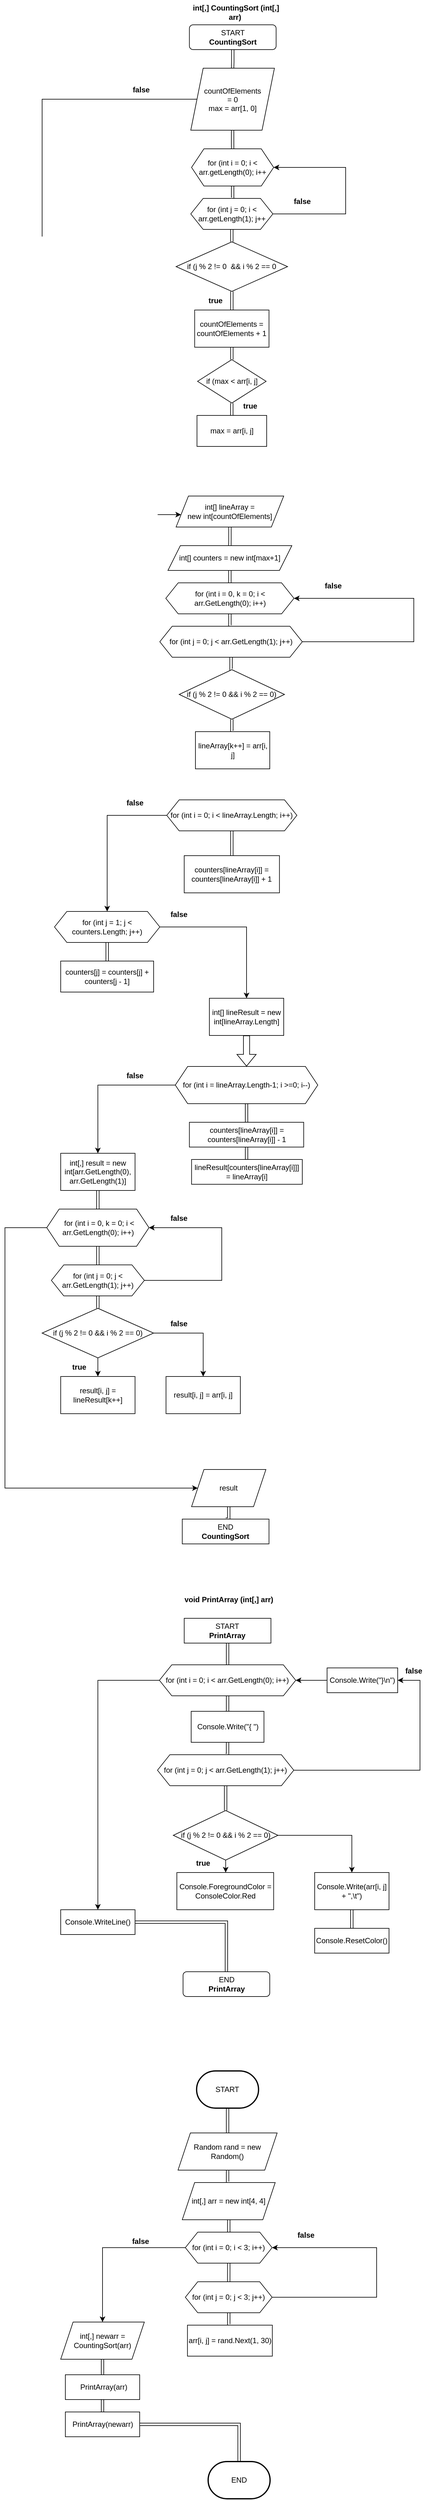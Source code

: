 <mxfile version="20.0.3" type="device"><diagram id="uYqfD_DJOf74X-HYkyuP" name="Page-1"><mxGraphModel dx="1422" dy="754" grid="1" gridSize="10" guides="1" tooltips="1" connect="1" arrows="1" fold="1" page="1" pageScale="1" pageWidth="850" pageHeight="1100" math="0" shadow="0"><root><mxCell id="0"/><mxCell id="1" parent="0"/><mxCell id="68zFbiCLC1DcUBO-N1gs-1" value="int[,] CountingSort (int[,] arr)&amp;nbsp;" style="text;html=1;strokeColor=none;fillColor=none;align=center;verticalAlign=middle;whiteSpace=wrap;rounded=0;fontStyle=1" vertex="1" parent="1"><mxGeometry x="337.75" y="40" width="150" height="40" as="geometry"/></mxCell><mxCell id="68zFbiCLC1DcUBO-N1gs-4" value="" style="edgeStyle=orthogonalEdgeStyle;rounded=0;orthogonalLoop=1;jettySize=auto;html=1;shape=link;" edge="1" parent="1" source="68zFbiCLC1DcUBO-N1gs-2" target="68zFbiCLC1DcUBO-N1gs-3"><mxGeometry relative="1" as="geometry"/></mxCell><mxCell id="68zFbiCLC1DcUBO-N1gs-20" style="edgeStyle=orthogonalEdgeStyle;rounded=0;orthogonalLoop=1;jettySize=auto;html=1;" edge="1" parent="1" source="68zFbiCLC1DcUBO-N1gs-2" target="68zFbiCLC1DcUBO-N1gs-19"><mxGeometry relative="1" as="geometry"><mxPoint x="200" y="890" as="targetPoint"/><Array as="points"><mxPoint x="100" y="200"/><mxPoint x="100" y="870"/></Array></mxGeometry></mxCell><mxCell id="68zFbiCLC1DcUBO-N1gs-2" value="countOfElements&#10;= 0&#10;max = arr[1, 0]" style="shape=parallelogram;perimeter=parallelogramPerimeter;fixedSize=1;rounded=0;" vertex="1" parent="1"><mxGeometry x="340" y="150" width="135" height="100" as="geometry"/></mxCell><mxCell id="68zFbiCLC1DcUBO-N1gs-6" value="" style="edgeStyle=orthogonalEdgeStyle;rounded=0;orthogonalLoop=1;jettySize=auto;html=1;shape=link;" edge="1" parent="1" source="68zFbiCLC1DcUBO-N1gs-3" target="68zFbiCLC1DcUBO-N1gs-5"><mxGeometry relative="1" as="geometry"/></mxCell><mxCell id="68zFbiCLC1DcUBO-N1gs-3" value="for (int i = 0; i &amp;lt; arr.getLength(0); i++" style="shape=hexagon;perimeter=hexagonPerimeter2;whiteSpace=wrap;html=1;fixedSize=1;rounded=0;" vertex="1" parent="1"><mxGeometry x="341.25" y="280" width="132.5" height="60" as="geometry"/></mxCell><mxCell id="68zFbiCLC1DcUBO-N1gs-8" value="" style="edgeStyle=orthogonalEdgeStyle;rounded=0;orthogonalLoop=1;jettySize=auto;html=1;shape=link;" edge="1" parent="1" source="68zFbiCLC1DcUBO-N1gs-5" target="68zFbiCLC1DcUBO-N1gs-7"><mxGeometry relative="1" as="geometry"/></mxCell><mxCell id="68zFbiCLC1DcUBO-N1gs-17" style="edgeStyle=orthogonalEdgeStyle;rounded=0;orthogonalLoop=1;jettySize=auto;html=1;entryX=1;entryY=0.5;entryDx=0;entryDy=0;" edge="1" parent="1" source="68zFbiCLC1DcUBO-N1gs-5" target="68zFbiCLC1DcUBO-N1gs-3"><mxGeometry relative="1" as="geometry"><mxPoint x="550" y="300" as="targetPoint"/><Array as="points"><mxPoint x="590" y="385"/><mxPoint x="590" y="310"/></Array></mxGeometry></mxCell><mxCell id="68zFbiCLC1DcUBO-N1gs-5" value="for (int j = 0; i &amp;lt; arr.getLength(1); j++" style="shape=hexagon;perimeter=hexagonPerimeter2;whiteSpace=wrap;html=1;fixedSize=1;rounded=0;" vertex="1" parent="1"><mxGeometry x="340" y="360" width="132.5" height="50" as="geometry"/></mxCell><mxCell id="68zFbiCLC1DcUBO-N1gs-10" value="" style="edgeStyle=orthogonalEdgeStyle;rounded=0;orthogonalLoop=1;jettySize=auto;html=1;shape=link;" edge="1" parent="1" source="68zFbiCLC1DcUBO-N1gs-7" target="68zFbiCLC1DcUBO-N1gs-9"><mxGeometry relative="1" as="geometry"/></mxCell><mxCell id="68zFbiCLC1DcUBO-N1gs-7" value="if (j % 2 != 0&amp;nbsp; &amp;amp;&amp;amp; i % 2 == 0" style="rhombus;whiteSpace=wrap;html=1;rounded=0;" vertex="1" parent="1"><mxGeometry x="316.25" y="430" width="180" height="80" as="geometry"/></mxCell><mxCell id="68zFbiCLC1DcUBO-N1gs-12" value="" style="edgeStyle=orthogonalEdgeStyle;rounded=0;orthogonalLoop=1;jettySize=auto;html=1;shape=link;" edge="1" parent="1" source="68zFbiCLC1DcUBO-N1gs-9" target="68zFbiCLC1DcUBO-N1gs-11"><mxGeometry relative="1" as="geometry"/></mxCell><mxCell id="68zFbiCLC1DcUBO-N1gs-9" value="countOfElements = countOfElements + 1" style="rounded=0;whiteSpace=wrap;html=1;" vertex="1" parent="1"><mxGeometry x="346.25" y="540" width="120" height="60" as="geometry"/></mxCell><mxCell id="68zFbiCLC1DcUBO-N1gs-14" value="" style="edgeStyle=orthogonalEdgeStyle;rounded=0;orthogonalLoop=1;jettySize=auto;html=1;shape=link;" edge="1" parent="1" source="68zFbiCLC1DcUBO-N1gs-11" target="68zFbiCLC1DcUBO-N1gs-13"><mxGeometry relative="1" as="geometry"/></mxCell><mxCell id="68zFbiCLC1DcUBO-N1gs-11" value="if (max &amp;lt; arr[i, j]" style="rhombus;whiteSpace=wrap;html=1;rounded=0;" vertex="1" parent="1"><mxGeometry x="350.94" y="620" width="110.62" height="70" as="geometry"/></mxCell><mxCell id="68zFbiCLC1DcUBO-N1gs-13" value="max = arr[i, j]" style="rounded=0;whiteSpace=wrap;html=1;" vertex="1" parent="1"><mxGeometry x="350" y="710" width="112.5" height="50" as="geometry"/></mxCell><mxCell id="68zFbiCLC1DcUBO-N1gs-15" value="&lt;b&gt;true&lt;/b&gt;" style="text;html=1;strokeColor=none;fillColor=none;align=center;verticalAlign=middle;whiteSpace=wrap;rounded=0;" vertex="1" parent="1"><mxGeometry x="350" y="510" width="60" height="30" as="geometry"/></mxCell><mxCell id="68zFbiCLC1DcUBO-N1gs-16" value="&lt;b&gt;true&lt;/b&gt;" style="text;html=1;strokeColor=none;fillColor=none;align=center;verticalAlign=middle;whiteSpace=wrap;rounded=0;" vertex="1" parent="1"><mxGeometry x="406.25" y="680" width="60" height="30" as="geometry"/></mxCell><mxCell id="68zFbiCLC1DcUBO-N1gs-18" value="&lt;b&gt;false&lt;/b&gt;" style="text;html=1;strokeColor=none;fillColor=none;align=center;verticalAlign=middle;whiteSpace=wrap;rounded=0;" vertex="1" parent="1"><mxGeometry x="490" y="350" width="60" height="30" as="geometry"/></mxCell><mxCell id="68zFbiCLC1DcUBO-N1gs-24" value="" style="edgeStyle=orthogonalEdgeStyle;rounded=0;orthogonalLoop=1;jettySize=auto;html=1;shape=link;" edge="1" parent="1" source="68zFbiCLC1DcUBO-N1gs-19" target="68zFbiCLC1DcUBO-N1gs-22"><mxGeometry relative="1" as="geometry"/></mxCell><mxCell id="68zFbiCLC1DcUBO-N1gs-19" value="int[] lineArray =&lt;br&gt;new int[countOfElements]" style="shape=parallelogram;perimeter=parallelogramPerimeter;whiteSpace=wrap;html=1;fixedSize=1;rounded=0;" vertex="1" parent="1"><mxGeometry x="316.25" y="840" width="173.75" height="50" as="geometry"/></mxCell><mxCell id="68zFbiCLC1DcUBO-N1gs-21" value="&lt;b&gt;false&lt;/b&gt;" style="text;html=1;strokeColor=none;fillColor=none;align=center;verticalAlign=middle;whiteSpace=wrap;rounded=0;" vertex="1" parent="1"><mxGeometry x="230" y="170" width="60" height="30" as="geometry"/></mxCell><mxCell id="68zFbiCLC1DcUBO-N1gs-26" value="" style="edgeStyle=orthogonalEdgeStyle;shape=link;rounded=0;orthogonalLoop=1;jettySize=auto;html=1;" edge="1" parent="1" source="68zFbiCLC1DcUBO-N1gs-22" target="68zFbiCLC1DcUBO-N1gs-25"><mxGeometry relative="1" as="geometry"/></mxCell><mxCell id="68zFbiCLC1DcUBO-N1gs-22" value="int[] counters = new int[max+1]" style="shape=parallelogram;perimeter=parallelogramPerimeter;whiteSpace=wrap;html=1;fixedSize=1;rounded=0;" vertex="1" parent="1"><mxGeometry x="303.13" y="920" width="200" height="40" as="geometry"/></mxCell><mxCell id="68zFbiCLC1DcUBO-N1gs-28" value="" style="edgeStyle=orthogonalEdgeStyle;shape=link;rounded=0;orthogonalLoop=1;jettySize=auto;html=1;" edge="1" parent="1" source="68zFbiCLC1DcUBO-N1gs-25" target="68zFbiCLC1DcUBO-N1gs-27"><mxGeometry relative="1" as="geometry"/></mxCell><mxCell id="68zFbiCLC1DcUBO-N1gs-25" value="for (int i = 0, k = 0; i &amp;lt; arr.GetLength(0); i++)" style="shape=hexagon;perimeter=hexagonPerimeter2;whiteSpace=wrap;html=1;fixedSize=1;rounded=0;" vertex="1" parent="1"><mxGeometry x="299.69" y="980" width="206.87" height="50" as="geometry"/></mxCell><mxCell id="68zFbiCLC1DcUBO-N1gs-30" value="" style="edgeStyle=orthogonalEdgeStyle;shape=link;rounded=0;orthogonalLoop=1;jettySize=auto;html=1;" edge="1" parent="1" source="68zFbiCLC1DcUBO-N1gs-27" target="68zFbiCLC1DcUBO-N1gs-29"><mxGeometry relative="1" as="geometry"/></mxCell><mxCell id="68zFbiCLC1DcUBO-N1gs-33" style="edgeStyle=orthogonalEdgeStyle;rounded=0;orthogonalLoop=1;jettySize=auto;html=1;entryX=1;entryY=0.5;entryDx=0;entryDy=0;" edge="1" parent="1" source="68zFbiCLC1DcUBO-N1gs-27" target="68zFbiCLC1DcUBO-N1gs-25"><mxGeometry relative="1" as="geometry"><mxPoint x="590" y="1000" as="targetPoint"/><Array as="points"><mxPoint x="700" y="1075"/><mxPoint x="700" y="1005"/></Array></mxGeometry></mxCell><mxCell id="68zFbiCLC1DcUBO-N1gs-27" value="for (int j = 0; j &amp;lt; arr.GetLength(1); j++)" style="shape=hexagon;perimeter=hexagonPerimeter2;whiteSpace=wrap;html=1;fixedSize=1;rounded=0;" vertex="1" parent="1"><mxGeometry x="290" y="1050" width="230" height="50" as="geometry"/></mxCell><mxCell id="68zFbiCLC1DcUBO-N1gs-32" value="" style="edgeStyle=orthogonalEdgeStyle;shape=link;rounded=0;orthogonalLoop=1;jettySize=auto;html=1;" edge="1" parent="1" source="68zFbiCLC1DcUBO-N1gs-29" target="68zFbiCLC1DcUBO-N1gs-31"><mxGeometry relative="1" as="geometry"/></mxCell><mxCell id="68zFbiCLC1DcUBO-N1gs-29" value="if (j % 2 != 0 &amp;amp;&amp;amp; i % 2 == 0)" style="rhombus;whiteSpace=wrap;html=1;rounded=0;" vertex="1" parent="1"><mxGeometry x="321.25" y="1120" width="170" height="80" as="geometry"/></mxCell><mxCell id="68zFbiCLC1DcUBO-N1gs-31" value="lineArray[k++] = arr[i, j]" style="rounded=0;whiteSpace=wrap;html=1;" vertex="1" parent="1"><mxGeometry x="347.5" y="1220" width="120" height="60" as="geometry"/></mxCell><mxCell id="68zFbiCLC1DcUBO-N1gs-34" value="&lt;b&gt;false&lt;/b&gt;" style="text;html=1;strokeColor=none;fillColor=none;align=center;verticalAlign=middle;whiteSpace=wrap;rounded=0;" vertex="1" parent="1"><mxGeometry x="540" y="970" width="60" height="30" as="geometry"/></mxCell><mxCell id="68zFbiCLC1DcUBO-N1gs-37" value="" style="edgeStyle=orthogonalEdgeStyle;rounded=0;orthogonalLoop=1;jettySize=auto;html=1;shape=link;" edge="1" parent="1" source="68zFbiCLC1DcUBO-N1gs-35" target="68zFbiCLC1DcUBO-N1gs-36"><mxGeometry relative="1" as="geometry"/></mxCell><mxCell id="68zFbiCLC1DcUBO-N1gs-39" style="edgeStyle=orthogonalEdgeStyle;rounded=0;orthogonalLoop=1;jettySize=auto;html=1;entryX=0.5;entryY=0;entryDx=0;entryDy=0;" edge="1" parent="1" source="68zFbiCLC1DcUBO-N1gs-35" target="68zFbiCLC1DcUBO-N1gs-38"><mxGeometry relative="1" as="geometry"/></mxCell><mxCell id="68zFbiCLC1DcUBO-N1gs-35" value="for (int i = 0; i &amp;lt; lineArray.Length; i++)" style="shape=hexagon;perimeter=hexagonPerimeter2;whiteSpace=wrap;html=1;fixedSize=1;rounded=0;" vertex="1" parent="1"><mxGeometry x="301.25" y="1330" width="210" height="50" as="geometry"/></mxCell><mxCell id="68zFbiCLC1DcUBO-N1gs-36" value="counters[lineArray[i]] = counters[lineArray[i]] + 1" style="rounded=0;whiteSpace=wrap;html=1;" vertex="1" parent="1"><mxGeometry x="329.38" y="1420" width="153.75" height="60" as="geometry"/></mxCell><mxCell id="68zFbiCLC1DcUBO-N1gs-41" value="" style="edgeStyle=orthogonalEdgeStyle;rounded=0;orthogonalLoop=1;jettySize=auto;html=1;shape=link;" edge="1" parent="1" source="68zFbiCLC1DcUBO-N1gs-38" target="68zFbiCLC1DcUBO-N1gs-40"><mxGeometry relative="1" as="geometry"/></mxCell><mxCell id="68zFbiCLC1DcUBO-N1gs-44" style="edgeStyle=orthogonalEdgeStyle;rounded=0;orthogonalLoop=1;jettySize=auto;html=1;entryX=0.5;entryY=0;entryDx=0;entryDy=0;" edge="1" parent="1" source="68zFbiCLC1DcUBO-N1gs-38" target="68zFbiCLC1DcUBO-N1gs-42"><mxGeometry relative="1" as="geometry"/></mxCell><mxCell id="68zFbiCLC1DcUBO-N1gs-38" value="for (int j = 1; j &amp;lt; counters.Length; j++)" style="shape=hexagon;perimeter=hexagonPerimeter2;whiteSpace=wrap;html=1;fixedSize=1;rounded=0;" vertex="1" parent="1"><mxGeometry x="120" y="1510" width="170" height="50" as="geometry"/></mxCell><mxCell id="68zFbiCLC1DcUBO-N1gs-40" value="counters[j] = counters[j] + counters[j - 1]" style="rounded=0;whiteSpace=wrap;html=1;" vertex="1" parent="1"><mxGeometry x="130" y="1590" width="150" height="50" as="geometry"/></mxCell><mxCell id="68zFbiCLC1DcUBO-N1gs-68" value="" style="edgeStyle=orthogonalEdgeStyle;rounded=0;orthogonalLoop=1;jettySize=auto;html=1;shape=flexArrow;" edge="1" parent="1" source="68zFbiCLC1DcUBO-N1gs-42" target="68zFbiCLC1DcUBO-N1gs-45"><mxGeometry relative="1" as="geometry"/></mxCell><mxCell id="68zFbiCLC1DcUBO-N1gs-42" value="int[] lineResult = new int[lineArray.Length]" style="rounded=0;whiteSpace=wrap;html=1;" vertex="1" parent="1"><mxGeometry x="370" y="1650" width="120" height="60" as="geometry"/></mxCell><mxCell id="68zFbiCLC1DcUBO-N1gs-43" value="&lt;b&gt;false&lt;/b&gt;" style="text;html=1;strokeColor=none;fillColor=none;align=center;verticalAlign=middle;whiteSpace=wrap;rounded=0;" vertex="1" parent="1"><mxGeometry x="220" y="1320" width="60" height="30" as="geometry"/></mxCell><mxCell id="68zFbiCLC1DcUBO-N1gs-49" value="" style="edgeStyle=orthogonalEdgeStyle;shape=link;rounded=0;orthogonalLoop=1;jettySize=auto;html=1;" edge="1" parent="1" source="68zFbiCLC1DcUBO-N1gs-45" target="68zFbiCLC1DcUBO-N1gs-48"><mxGeometry relative="1" as="geometry"/></mxCell><mxCell id="68zFbiCLC1DcUBO-N1gs-53" style="edgeStyle=orthogonalEdgeStyle;rounded=0;orthogonalLoop=1;jettySize=auto;html=1;entryX=0.5;entryY=0;entryDx=0;entryDy=0;" edge="1" parent="1" source="68zFbiCLC1DcUBO-N1gs-45" target="68zFbiCLC1DcUBO-N1gs-52"><mxGeometry relative="1" as="geometry"/></mxCell><mxCell id="68zFbiCLC1DcUBO-N1gs-45" value="for (int i = lineArray.Length-1; i &amp;gt;=0; i--)" style="shape=hexagon;perimeter=hexagonPerimeter2;whiteSpace=wrap;html=1;fixedSize=1;rounded=0;" vertex="1" parent="1"><mxGeometry x="315" y="1760" width="230" height="60" as="geometry"/></mxCell><mxCell id="68zFbiCLC1DcUBO-N1gs-47" value="&lt;b&gt;false&lt;/b&gt;" style="text;html=1;strokeColor=none;fillColor=none;align=center;verticalAlign=middle;whiteSpace=wrap;rounded=0;" vertex="1" parent="1"><mxGeometry x="291" y="1500" width="60" height="30" as="geometry"/></mxCell><mxCell id="68zFbiCLC1DcUBO-N1gs-51" value="" style="edgeStyle=orthogonalEdgeStyle;shape=link;rounded=0;orthogonalLoop=1;jettySize=auto;html=1;" edge="1" parent="1" source="68zFbiCLC1DcUBO-N1gs-48" target="68zFbiCLC1DcUBO-N1gs-50"><mxGeometry relative="1" as="geometry"/></mxCell><mxCell id="68zFbiCLC1DcUBO-N1gs-48" value="counters[lineArray[i]] = counters[lineArray[i]] - 1" style="rounded=0;whiteSpace=wrap;html=1;" vertex="1" parent="1"><mxGeometry x="337.75" y="1850" width="184.5" height="40" as="geometry"/></mxCell><mxCell id="68zFbiCLC1DcUBO-N1gs-50" value="lineResult[counters[lineArray[i]]] = lineArray[i]" style="rounded=0;whiteSpace=wrap;html=1;" vertex="1" parent="1"><mxGeometry x="341.25" y="1910" width="178.75" height="40" as="geometry"/></mxCell><mxCell id="68zFbiCLC1DcUBO-N1gs-55" value="" style="edgeStyle=orthogonalEdgeStyle;rounded=0;orthogonalLoop=1;jettySize=auto;html=1;shape=link;" edge="1" parent="1" source="68zFbiCLC1DcUBO-N1gs-52" target="68zFbiCLC1DcUBO-N1gs-54"><mxGeometry relative="1" as="geometry"/></mxCell><mxCell id="68zFbiCLC1DcUBO-N1gs-52" value="int[,] result = new int[arr.GetLength(0), arr.GetLength(1)]" style="rounded=0;whiteSpace=wrap;html=1;" vertex="1" parent="1"><mxGeometry x="130" y="1900" width="120" height="60" as="geometry"/></mxCell><mxCell id="68zFbiCLC1DcUBO-N1gs-58" value="" style="edgeStyle=orthogonalEdgeStyle;rounded=0;orthogonalLoop=1;jettySize=auto;html=1;shape=link;" edge="1" parent="1" source="68zFbiCLC1DcUBO-N1gs-54" target="68zFbiCLC1DcUBO-N1gs-57"><mxGeometry relative="1" as="geometry"/></mxCell><mxCell id="68zFbiCLC1DcUBO-N1gs-72" style="edgeStyle=orthogonalEdgeStyle;rounded=0;orthogonalLoop=1;jettySize=auto;html=1;entryX=0;entryY=0.5;entryDx=0;entryDy=0;" edge="1" parent="1" source="68zFbiCLC1DcUBO-N1gs-54" target="68zFbiCLC1DcUBO-N1gs-67"><mxGeometry relative="1" as="geometry"><mxPoint x="80" y="2440" as="targetPoint"/><Array as="points"><mxPoint x="40" y="2020"/><mxPoint x="40" y="2440"/></Array></mxGeometry></mxCell><mxCell id="68zFbiCLC1DcUBO-N1gs-54" value="&amp;nbsp;for (int i = 0, k = 0; i &amp;lt; arr.GetLength(0); i++)" style="shape=hexagon;perimeter=hexagonPerimeter2;whiteSpace=wrap;html=1;fixedSize=1;rounded=0;" vertex="1" parent="1"><mxGeometry x="107.5" y="1990" width="165" height="60" as="geometry"/></mxCell><mxCell id="68zFbiCLC1DcUBO-N1gs-56" value="&lt;b&gt;false&lt;/b&gt;" style="text;html=1;strokeColor=none;fillColor=none;align=center;verticalAlign=middle;whiteSpace=wrap;rounded=0;" vertex="1" parent="1"><mxGeometry x="220" y="1760" width="60" height="30" as="geometry"/></mxCell><mxCell id="68zFbiCLC1DcUBO-N1gs-60" value="" style="edgeStyle=orthogonalEdgeStyle;rounded=0;orthogonalLoop=1;jettySize=auto;html=1;shape=link;" edge="1" parent="1" source="68zFbiCLC1DcUBO-N1gs-57" target="68zFbiCLC1DcUBO-N1gs-59"><mxGeometry relative="1" as="geometry"/></mxCell><mxCell id="68zFbiCLC1DcUBO-N1gs-69" style="edgeStyle=orthogonalEdgeStyle;rounded=0;orthogonalLoop=1;jettySize=auto;html=1;entryX=1;entryY=0.5;entryDx=0;entryDy=0;" edge="1" parent="1" source="68zFbiCLC1DcUBO-N1gs-57" target="68zFbiCLC1DcUBO-N1gs-54"><mxGeometry relative="1" as="geometry"><mxPoint x="330" y="2010" as="targetPoint"/><Array as="points"><mxPoint x="390" y="2105"/><mxPoint x="390" y="2020"/></Array></mxGeometry></mxCell><mxCell id="68zFbiCLC1DcUBO-N1gs-57" value="for (int j = 0; j &amp;lt; arr.GetLength(1); j++)" style="shape=hexagon;perimeter=hexagonPerimeter2;whiteSpace=wrap;html=1;fixedSize=1;rounded=0;" vertex="1" parent="1"><mxGeometry x="115" y="2080" width="150" height="50" as="geometry"/></mxCell><mxCell id="68zFbiCLC1DcUBO-N1gs-62" value="" style="edgeStyle=orthogonalEdgeStyle;rounded=0;orthogonalLoop=1;jettySize=auto;html=1;" edge="1" parent="1" source="68zFbiCLC1DcUBO-N1gs-59" target="68zFbiCLC1DcUBO-N1gs-61"><mxGeometry relative="1" as="geometry"/></mxCell><mxCell id="68zFbiCLC1DcUBO-N1gs-65" style="edgeStyle=orthogonalEdgeStyle;rounded=0;orthogonalLoop=1;jettySize=auto;html=1;entryX=0.5;entryY=0;entryDx=0;entryDy=0;" edge="1" parent="1" source="68zFbiCLC1DcUBO-N1gs-59" target="68zFbiCLC1DcUBO-N1gs-64"><mxGeometry relative="1" as="geometry"/></mxCell><mxCell id="68zFbiCLC1DcUBO-N1gs-59" value="if (j % 2 != 0 &amp;amp;&amp;amp; i % 2 == 0)" style="rhombus;whiteSpace=wrap;html=1;rounded=0;" vertex="1" parent="1"><mxGeometry x="100" y="2150" width="180" height="80" as="geometry"/></mxCell><mxCell id="68zFbiCLC1DcUBO-N1gs-61" value="result[i, j] = lineResult[k++]" style="rounded=0;whiteSpace=wrap;html=1;" vertex="1" parent="1"><mxGeometry x="130" y="2260" width="120" height="60" as="geometry"/></mxCell><mxCell id="68zFbiCLC1DcUBO-N1gs-63" value="&lt;b&gt;true&lt;/b&gt;" style="text;html=1;strokeColor=none;fillColor=none;align=center;verticalAlign=middle;whiteSpace=wrap;rounded=0;" vertex="1" parent="1"><mxGeometry x="130" y="2230" width="60" height="30" as="geometry"/></mxCell><mxCell id="68zFbiCLC1DcUBO-N1gs-64" value="result[i, j] = arr[i, j]" style="rounded=0;whiteSpace=wrap;html=1;" vertex="1" parent="1"><mxGeometry x="300" y="2260" width="120" height="60" as="geometry"/></mxCell><mxCell id="68zFbiCLC1DcUBO-N1gs-66" value="&lt;b&gt;false&lt;/b&gt;" style="text;html=1;strokeColor=none;fillColor=none;align=center;verticalAlign=middle;whiteSpace=wrap;rounded=0;" vertex="1" parent="1"><mxGeometry x="291" y="2160" width="60" height="30" as="geometry"/></mxCell><mxCell id="68zFbiCLC1DcUBO-N1gs-79" value="" style="edgeStyle=orthogonalEdgeStyle;shape=link;rounded=0;orthogonalLoop=1;jettySize=auto;html=1;" edge="1" parent="1" source="68zFbiCLC1DcUBO-N1gs-67" target="68zFbiCLC1DcUBO-N1gs-78"><mxGeometry relative="1" as="geometry"/></mxCell><mxCell id="68zFbiCLC1DcUBO-N1gs-67" value="result" style="shape=parallelogram;perimeter=parallelogramPerimeter;whiteSpace=wrap;html=1;fixedSize=1;rounded=0;" vertex="1" parent="1"><mxGeometry x="341.25" y="2410" width="120" height="60" as="geometry"/></mxCell><mxCell id="68zFbiCLC1DcUBO-N1gs-70" value="&lt;b&gt;false&lt;/b&gt;" style="text;html=1;strokeColor=none;fillColor=none;align=center;verticalAlign=middle;whiteSpace=wrap;rounded=0;" vertex="1" parent="1"><mxGeometry x="291" y="1990" width="60" height="30" as="geometry"/></mxCell><mxCell id="68zFbiCLC1DcUBO-N1gs-77" value="" style="edgeStyle=orthogonalEdgeStyle;shape=link;rounded=0;orthogonalLoop=1;jettySize=auto;html=1;" edge="1" parent="1" source="68zFbiCLC1DcUBO-N1gs-73" target="68zFbiCLC1DcUBO-N1gs-2"><mxGeometry relative="1" as="geometry"/></mxCell><mxCell id="68zFbiCLC1DcUBO-N1gs-73" value="START&lt;br&gt;&lt;b&gt;CountingSort&lt;/b&gt;" style="rounded=1;whiteSpace=wrap;html=1;" vertex="1" parent="1"><mxGeometry x="337.75" y="80" width="140" height="40" as="geometry"/></mxCell><mxCell id="68zFbiCLC1DcUBO-N1gs-78" value="END&lt;br&gt;&lt;b&gt;CountingSort&lt;/b&gt;" style="rounded=0;whiteSpace=wrap;html=1;" vertex="1" parent="1"><mxGeometry x="326.25" y="2490" width="140" height="40" as="geometry"/></mxCell><mxCell id="68zFbiCLC1DcUBO-N1gs-80" value="&lt;b&gt;void PrintArray (int[,] arr)&lt;/b&gt;" style="text;html=1;strokeColor=none;fillColor=none;align=center;verticalAlign=middle;whiteSpace=wrap;rounded=0;" vertex="1" parent="1"><mxGeometry x="312.75" y="2610" width="177" height="20" as="geometry"/></mxCell><mxCell id="68zFbiCLC1DcUBO-N1gs-83" value="" style="edgeStyle=orthogonalEdgeStyle;shape=link;rounded=0;orthogonalLoop=1;jettySize=auto;html=1;" edge="1" parent="1" source="68zFbiCLC1DcUBO-N1gs-81" target="68zFbiCLC1DcUBO-N1gs-82"><mxGeometry relative="1" as="geometry"/></mxCell><mxCell id="68zFbiCLC1DcUBO-N1gs-81" value="START&lt;br&gt;&lt;b&gt;PrintArray&lt;/b&gt;" style="rounded=0;whiteSpace=wrap;html=1;" vertex="1" parent="1"><mxGeometry x="329.38" y="2650" width="140" height="40" as="geometry"/></mxCell><mxCell id="68zFbiCLC1DcUBO-N1gs-85" value="" style="edgeStyle=orthogonalEdgeStyle;shape=link;rounded=0;orthogonalLoop=1;jettySize=auto;html=1;" edge="1" parent="1" source="68zFbiCLC1DcUBO-N1gs-82" target="68zFbiCLC1DcUBO-N1gs-84"><mxGeometry relative="1" as="geometry"/></mxCell><mxCell id="68zFbiCLC1DcUBO-N1gs-107" style="edgeStyle=orthogonalEdgeStyle;rounded=0;orthogonalLoop=1;jettySize=auto;html=1;" edge="1" parent="1" source="68zFbiCLC1DcUBO-N1gs-82" target="68zFbiCLC1DcUBO-N1gs-106"><mxGeometry relative="1" as="geometry"/></mxCell><mxCell id="68zFbiCLC1DcUBO-N1gs-82" value="for (int i = 0; i &amp;lt; arr.GetLength(0); i++)" style="shape=hexagon;perimeter=hexagonPerimeter2;whiteSpace=wrap;html=1;fixedSize=1;rounded=0;" vertex="1" parent="1"><mxGeometry x="289.38" y="2725" width="220" height="50" as="geometry"/></mxCell><mxCell id="68zFbiCLC1DcUBO-N1gs-87" value="" style="edgeStyle=orthogonalEdgeStyle;shape=link;rounded=0;orthogonalLoop=1;jettySize=auto;html=1;" edge="1" parent="1" source="68zFbiCLC1DcUBO-N1gs-84" target="68zFbiCLC1DcUBO-N1gs-86"><mxGeometry relative="1" as="geometry"/></mxCell><mxCell id="68zFbiCLC1DcUBO-N1gs-84" value="Console.Write(&quot;{ &quot;)" style="rounded=0;whiteSpace=wrap;html=1;" vertex="1" parent="1"><mxGeometry x="340.63" y="2800" width="117.5" height="50" as="geometry"/></mxCell><mxCell id="68zFbiCLC1DcUBO-N1gs-89" value="" style="edgeStyle=orthogonalEdgeStyle;shape=link;rounded=0;orthogonalLoop=1;jettySize=auto;html=1;" edge="1" parent="1" source="68zFbiCLC1DcUBO-N1gs-86" target="68zFbiCLC1DcUBO-N1gs-88"><mxGeometry relative="1" as="geometry"/></mxCell><mxCell id="68zFbiCLC1DcUBO-N1gs-92" style="edgeStyle=orthogonalEdgeStyle;rounded=0;orthogonalLoop=1;jettySize=auto;html=1;entryX=1;entryY=0.5;entryDx=0;entryDy=0;" edge="1" parent="1" source="68zFbiCLC1DcUBO-N1gs-86" target="68zFbiCLC1DcUBO-N1gs-103"><mxGeometry relative="1" as="geometry"><mxPoint x="690" y="2750" as="targetPoint"/><Array as="points"><mxPoint x="710" y="2895"/><mxPoint x="710" y="2750"/></Array></mxGeometry></mxCell><mxCell id="68zFbiCLC1DcUBO-N1gs-86" value="for (int j = 0; j &amp;lt; arr.GetLength(1); j++)" style="shape=hexagon;perimeter=hexagonPerimeter2;whiteSpace=wrap;html=1;fixedSize=1;rounded=0;" vertex="1" parent="1"><mxGeometry x="286.25" y="2870" width="220" height="50" as="geometry"/></mxCell><mxCell id="68zFbiCLC1DcUBO-N1gs-91" value="" style="edgeStyle=orthogonalEdgeStyle;rounded=0;orthogonalLoop=1;jettySize=auto;html=1;" edge="1" parent="1" source="68zFbiCLC1DcUBO-N1gs-88" target="68zFbiCLC1DcUBO-N1gs-90"><mxGeometry relative="1" as="geometry"/></mxCell><mxCell id="68zFbiCLC1DcUBO-N1gs-102" style="edgeStyle=orthogonalEdgeStyle;rounded=0;orthogonalLoop=1;jettySize=auto;html=1;entryX=0.5;entryY=0;entryDx=0;entryDy=0;" edge="1" parent="1" source="68zFbiCLC1DcUBO-N1gs-88" target="68zFbiCLC1DcUBO-N1gs-100"><mxGeometry relative="1" as="geometry"/></mxCell><mxCell id="68zFbiCLC1DcUBO-N1gs-88" value="if (j % 2 != 0 &amp;amp;&amp;amp; i % 2 == 0)" style="rhombus;whiteSpace=wrap;html=1;rounded=0;" vertex="1" parent="1"><mxGeometry x="311.75" y="2960" width="169" height="80" as="geometry"/></mxCell><mxCell id="68zFbiCLC1DcUBO-N1gs-90" value="Console.ForegroundColor = ConsoleColor.Red" style="rounded=0;whiteSpace=wrap;html=1;" vertex="1" parent="1"><mxGeometry x="317.5" y="3060" width="156.25" height="60" as="geometry"/></mxCell><mxCell id="68zFbiCLC1DcUBO-N1gs-93" value="&lt;b&gt;false&lt;/b&gt;" style="text;html=1;strokeColor=none;fillColor=none;align=center;verticalAlign=middle;whiteSpace=wrap;rounded=0;" vertex="1" parent="1"><mxGeometry x="670" y="2720" width="60" height="30" as="geometry"/></mxCell><mxCell id="68zFbiCLC1DcUBO-N1gs-94" value="&lt;b&gt;true&lt;/b&gt;" style="text;html=1;strokeColor=none;fillColor=none;align=center;verticalAlign=middle;whiteSpace=wrap;rounded=0;" vertex="1" parent="1"><mxGeometry x="330" y="3030" width="60" height="30" as="geometry"/></mxCell><mxCell id="68zFbiCLC1DcUBO-N1gs-99" value="" style="edgeStyle=orthogonalEdgeStyle;rounded=0;orthogonalLoop=1;jettySize=auto;html=1;shape=link;" edge="1" parent="1" source="68zFbiCLC1DcUBO-N1gs-100" target="68zFbiCLC1DcUBO-N1gs-101"><mxGeometry relative="1" as="geometry"/></mxCell><mxCell id="68zFbiCLC1DcUBO-N1gs-100" value="Console.Write(arr[i, j] + &quot;,\t&quot;)" style="rounded=0;whiteSpace=wrap;html=1;" vertex="1" parent="1"><mxGeometry x="540" y="3060" width="120" height="60" as="geometry"/></mxCell><mxCell id="68zFbiCLC1DcUBO-N1gs-101" value="Console.ResetColor()" style="whiteSpace=wrap;html=1;rounded=0;" vertex="1" parent="1"><mxGeometry x="540" y="3150" width="120" height="40" as="geometry"/></mxCell><mxCell id="68zFbiCLC1DcUBO-N1gs-105" value="" style="edgeStyle=orthogonalEdgeStyle;rounded=0;orthogonalLoop=1;jettySize=auto;html=1;" edge="1" parent="1" source="68zFbiCLC1DcUBO-N1gs-103" target="68zFbiCLC1DcUBO-N1gs-82"><mxGeometry relative="1" as="geometry"/></mxCell><mxCell id="68zFbiCLC1DcUBO-N1gs-103" value="Console.Write(&quot;}\n&quot;)" style="rounded=0;whiteSpace=wrap;html=1;" vertex="1" parent="1"><mxGeometry x="560" y="2730" width="114" height="40" as="geometry"/></mxCell><mxCell id="68zFbiCLC1DcUBO-N1gs-109" style="edgeStyle=orthogonalEdgeStyle;rounded=0;orthogonalLoop=1;jettySize=auto;html=1;shape=link;" edge="1" parent="1" source="68zFbiCLC1DcUBO-N1gs-106" target="68zFbiCLC1DcUBO-N1gs-108"><mxGeometry relative="1" as="geometry"/></mxCell><mxCell id="68zFbiCLC1DcUBO-N1gs-106" value="Console.WriteLine()" style="rounded=0;whiteSpace=wrap;html=1;" vertex="1" parent="1"><mxGeometry x="130" y="3120" width="120" height="40" as="geometry"/></mxCell><mxCell id="68zFbiCLC1DcUBO-N1gs-108" value="END&lt;br&gt;&lt;b&gt;PrintArray&lt;/b&gt;" style="rounded=1;whiteSpace=wrap;html=1;" vertex="1" parent="1"><mxGeometry x="327.5" y="3220" width="140" height="40" as="geometry"/></mxCell><mxCell id="68zFbiCLC1DcUBO-N1gs-112" value="" style="edgeStyle=orthogonalEdgeStyle;shape=link;rounded=0;orthogonalLoop=1;jettySize=auto;html=1;" edge="1" parent="1" source="68zFbiCLC1DcUBO-N1gs-110" target="68zFbiCLC1DcUBO-N1gs-111"><mxGeometry relative="1" as="geometry"/></mxCell><mxCell id="68zFbiCLC1DcUBO-N1gs-110" value="START" style="strokeWidth=2;html=1;shape=mxgraph.flowchart.terminator;whiteSpace=wrap;rounded=0;" vertex="1" parent="1"><mxGeometry x="349.38" y="3380" width="100" height="60" as="geometry"/></mxCell><mxCell id="68zFbiCLC1DcUBO-N1gs-114" value="" style="edgeStyle=orthogonalEdgeStyle;shape=link;rounded=0;orthogonalLoop=1;jettySize=auto;html=1;" edge="1" parent="1" source="68zFbiCLC1DcUBO-N1gs-111" target="68zFbiCLC1DcUBO-N1gs-113"><mxGeometry relative="1" as="geometry"/></mxCell><mxCell id="68zFbiCLC1DcUBO-N1gs-111" value="Random rand = new Random()" style="shape=parallelogram;perimeter=parallelogramPerimeter;whiteSpace=wrap;html=1;fixedSize=1;rounded=0;" vertex="1" parent="1"><mxGeometry x="319.38" y="3480" width="160" height="60" as="geometry"/></mxCell><mxCell id="68zFbiCLC1DcUBO-N1gs-116" value="" style="edgeStyle=orthogonalEdgeStyle;shape=link;rounded=0;orthogonalLoop=1;jettySize=auto;html=1;" edge="1" parent="1" source="68zFbiCLC1DcUBO-N1gs-113" target="68zFbiCLC1DcUBO-N1gs-115"><mxGeometry relative="1" as="geometry"/></mxCell><mxCell id="68zFbiCLC1DcUBO-N1gs-113" value="int[,] arr = new int[4, 4]" style="shape=parallelogram;perimeter=parallelogramPerimeter;whiteSpace=wrap;html=1;fixedSize=1;rounded=0;" vertex="1" parent="1"><mxGeometry x="326.25" y="3560" width="150" height="60" as="geometry"/></mxCell><mxCell id="68zFbiCLC1DcUBO-N1gs-128" style="edgeStyle=orthogonalEdgeStyle;shape=link;rounded=0;orthogonalLoop=1;jettySize=auto;html=1;entryX=0.5;entryY=0;entryDx=0;entryDy=0;" edge="1" parent="1" source="68zFbiCLC1DcUBO-N1gs-115" target="68zFbiCLC1DcUBO-N1gs-117"><mxGeometry relative="1" as="geometry"/></mxCell><mxCell id="68zFbiCLC1DcUBO-N1gs-132" style="edgeStyle=orthogonalEdgeStyle;rounded=0;orthogonalLoop=1;jettySize=auto;html=1;" edge="1" parent="1" source="68zFbiCLC1DcUBO-N1gs-115" target="68zFbiCLC1DcUBO-N1gs-129"><mxGeometry relative="1" as="geometry"/></mxCell><mxCell id="68zFbiCLC1DcUBO-N1gs-115" value="for (int i = 0; i &amp;lt; 3; i++)" style="shape=hexagon;perimeter=hexagonPerimeter2;whiteSpace=wrap;html=1;fixedSize=1;rounded=0;" vertex="1" parent="1"><mxGeometry x="331.25" y="3640" width="140" height="50" as="geometry"/></mxCell><mxCell id="68zFbiCLC1DcUBO-N1gs-119" value="" style="edgeStyle=orthogonalEdgeStyle;shape=link;rounded=0;orthogonalLoop=1;jettySize=auto;html=1;" edge="1" parent="1" source="68zFbiCLC1DcUBO-N1gs-117" target="68zFbiCLC1DcUBO-N1gs-118"><mxGeometry relative="1" as="geometry"/></mxCell><mxCell id="68zFbiCLC1DcUBO-N1gs-123" style="edgeStyle=orthogonalEdgeStyle;rounded=0;orthogonalLoop=1;jettySize=auto;html=1;entryX=1;entryY=0.5;entryDx=0;entryDy=0;" edge="1" parent="1" source="68zFbiCLC1DcUBO-N1gs-117" target="68zFbiCLC1DcUBO-N1gs-115"><mxGeometry relative="1" as="geometry"><mxPoint x="570" y="3660" as="targetPoint"/><Array as="points"><mxPoint x="640" y="3745"/><mxPoint x="640" y="3665"/></Array></mxGeometry></mxCell><mxCell id="68zFbiCLC1DcUBO-N1gs-117" value="for (int j = 0; j &amp;lt; 3; j++)" style="shape=hexagon;perimeter=hexagonPerimeter2;whiteSpace=wrap;html=1;fixedSize=1;rounded=0;" vertex="1" parent="1"><mxGeometry x="331.25" y="3720" width="140" height="50" as="geometry"/></mxCell><mxCell id="68zFbiCLC1DcUBO-N1gs-118" value="arr[i, j] = rand.Next(1, 30)" style="rounded=0;whiteSpace=wrap;html=1;" vertex="1" parent="1"><mxGeometry x="334.63" y="3790" width="137" height="50" as="geometry"/></mxCell><mxCell id="68zFbiCLC1DcUBO-N1gs-124" value="&lt;b&gt;false&lt;/b&gt;" style="text;html=1;strokeColor=none;fillColor=none;align=center;verticalAlign=middle;whiteSpace=wrap;rounded=0;" vertex="1" parent="1"><mxGeometry x="496.25" y="3630" width="60" height="30" as="geometry"/></mxCell><mxCell id="68zFbiCLC1DcUBO-N1gs-135" value="" style="edgeStyle=orthogonalEdgeStyle;shape=link;rounded=0;orthogonalLoop=1;jettySize=auto;html=1;" edge="1" parent="1" source="68zFbiCLC1DcUBO-N1gs-129" target="68zFbiCLC1DcUBO-N1gs-133"><mxGeometry relative="1" as="geometry"/></mxCell><mxCell id="68zFbiCLC1DcUBO-N1gs-129" value="int[,] newarr = CountingSort(arr)" style="shape=parallelogram;perimeter=parallelogramPerimeter;whiteSpace=wrap;html=1;fixedSize=1;rounded=0;" vertex="1" parent="1"><mxGeometry x="130" y="3785" width="135" height="60" as="geometry"/></mxCell><mxCell id="68zFbiCLC1DcUBO-N1gs-137" value="" style="edgeStyle=orthogonalEdgeStyle;shape=link;rounded=0;orthogonalLoop=1;jettySize=auto;html=1;" edge="1" parent="1" source="68zFbiCLC1DcUBO-N1gs-133" target="68zFbiCLC1DcUBO-N1gs-136"><mxGeometry relative="1" as="geometry"/></mxCell><mxCell id="68zFbiCLC1DcUBO-N1gs-133" value="&amp;nbsp;PrintArray(arr)" style="rounded=0;whiteSpace=wrap;html=1;" vertex="1" parent="1"><mxGeometry x="137.5" y="3870" width="120" height="40" as="geometry"/></mxCell><mxCell id="68zFbiCLC1DcUBO-N1gs-134" value="&lt;b&gt;false&lt;/b&gt;" style="text;html=1;strokeColor=none;fillColor=none;align=center;verticalAlign=middle;whiteSpace=wrap;rounded=0;" vertex="1" parent="1"><mxGeometry x="229" y="3640" width="60" height="30" as="geometry"/></mxCell><mxCell id="68zFbiCLC1DcUBO-N1gs-139" style="edgeStyle=orthogonalEdgeStyle;shape=link;rounded=0;orthogonalLoop=1;jettySize=auto;html=1;" edge="1" parent="1" source="68zFbiCLC1DcUBO-N1gs-136" target="68zFbiCLC1DcUBO-N1gs-138"><mxGeometry relative="1" as="geometry"/></mxCell><mxCell id="68zFbiCLC1DcUBO-N1gs-136" value="PrintArray(newarr)" style="rounded=0;whiteSpace=wrap;html=1;" vertex="1" parent="1"><mxGeometry x="137.5" y="3930" width="120" height="40" as="geometry"/></mxCell><mxCell id="68zFbiCLC1DcUBO-N1gs-138" value="END" style="strokeWidth=2;html=1;shape=mxgraph.flowchart.terminator;whiteSpace=wrap;rounded=0;" vertex="1" parent="1"><mxGeometry x="368" y="4010" width="100" height="60" as="geometry"/></mxCell></root></mxGraphModel></diagram></mxfile>